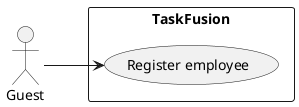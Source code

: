 @startuml usecasesGuest
left to right direction
actor Guest as guest

rectangle TaskFusion{
usecase "Register employee" as registeremp
}

guest -down-> registeremp

@enduml